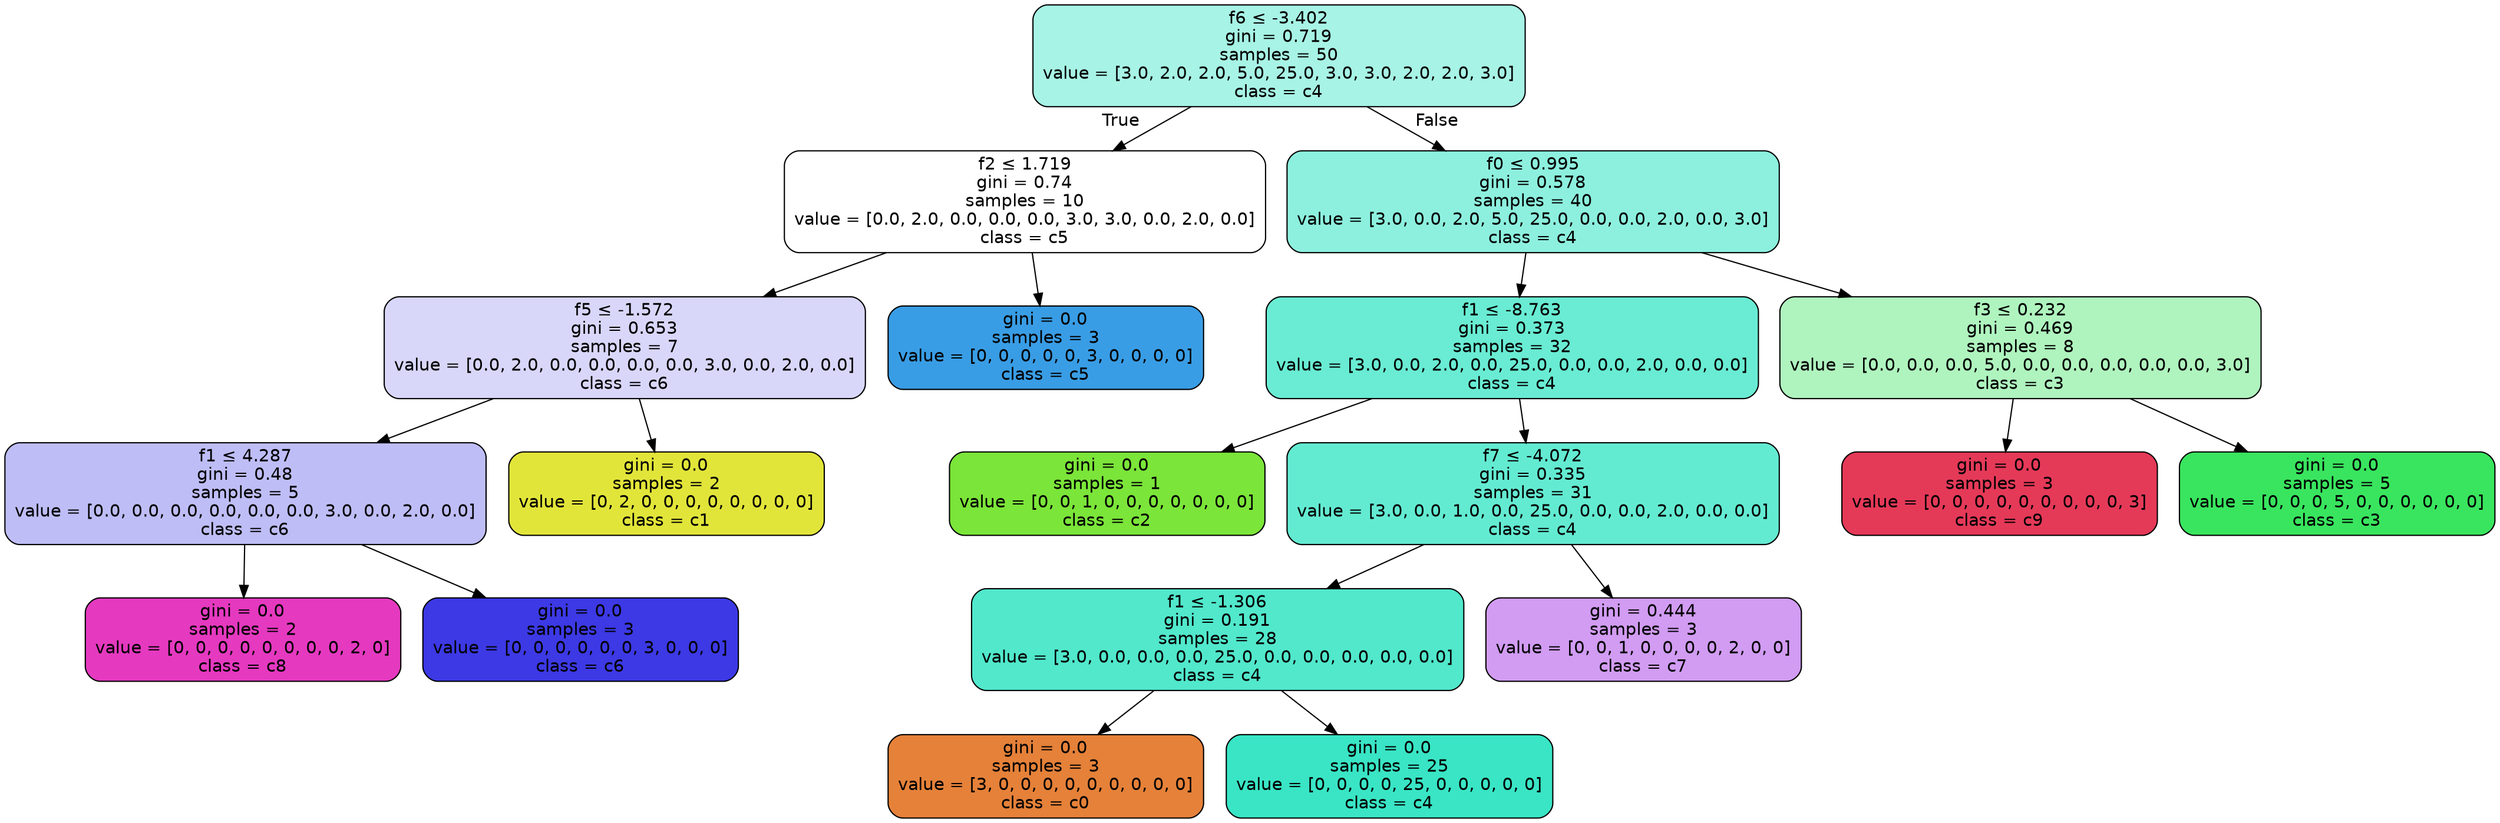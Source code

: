 digraph Tree {
node [shape=box, style="filled, rounded", color="black", fontname=helvetica] ;
edge [fontname=helvetica] ;
0 [label=<f6 &le; -3.402<br/>gini = 0.719<br/>samples = 50<br/>value = [3.0, 2.0, 2.0, 5.0, 25.0, 3.0, 3.0, 2.0, 2.0, 3.0]<br/>class = c4>, fillcolor="#39e5c571"] ;
1 [label=<f2 &le; 1.719<br/>gini = 0.74<br/>samples = 10<br/>value = [0.0, 2.0, 0.0, 0.0, 0.0, 3.0, 3.0, 0.0, 2.0, 0.0]<br/>class = c5>, fillcolor="#399de500"] ;
0 -> 1 [labeldistance=2.5, labelangle=45, headlabel="True"] ;
2 [label=<f5 &le; -1.572<br/>gini = 0.653<br/>samples = 7<br/>value = [0.0, 2.0, 0.0, 0.0, 0.0, 0.0, 3.0, 0.0, 2.0, 0.0]<br/>class = c6>, fillcolor="#3c39e533"] ;
1 -> 2 ;
3 [label=<f1 &le; 4.287<br/>gini = 0.48<br/>samples = 5<br/>value = [0.0, 0.0, 0.0, 0.0, 0.0, 0.0, 3.0, 0.0, 2.0, 0.0]<br/>class = c6>, fillcolor="#3c39e555"] ;
2 -> 3 ;
4 [label=<gini = 0.0<br/>samples = 2<br/>value = [0, 0, 0, 0, 0, 0, 0, 0, 2, 0]<br/>class = c8>, fillcolor="#e539c0ff"] ;
3 -> 4 ;
5 [label=<gini = 0.0<br/>samples = 3<br/>value = [0, 0, 0, 0, 0, 0, 3, 0, 0, 0]<br/>class = c6>, fillcolor="#3c39e5ff"] ;
3 -> 5 ;
6 [label=<gini = 0.0<br/>samples = 2<br/>value = [0, 2, 0, 0, 0, 0, 0, 0, 0, 0]<br/>class = c1>, fillcolor="#e2e539ff"] ;
2 -> 6 ;
7 [label=<gini = 0.0<br/>samples = 3<br/>value = [0, 0, 0, 0, 0, 3, 0, 0, 0, 0]<br/>class = c5>, fillcolor="#399de5ff"] ;
1 -> 7 ;
8 [label=<f0 &le; 0.995<br/>gini = 0.578<br/>samples = 40<br/>value = [3.0, 0.0, 2.0, 5.0, 25.0, 0.0, 0.0, 2.0, 0.0, 3.0]<br/>class = c4>, fillcolor="#39e5c592"] ;
0 -> 8 [labeldistance=2.5, labelangle=-45, headlabel="False"] ;
9 [label=<f1 &le; -8.763<br/>gini = 0.373<br/>samples = 32<br/>value = [3.0, 0.0, 2.0, 0.0, 25.0, 0.0, 0.0, 2.0, 0.0, 0.0]<br/>class = c4>, fillcolor="#39e5c5c1"] ;
8 -> 9 ;
10 [label=<gini = 0.0<br/>samples = 1<br/>value = [0, 0, 1, 0, 0, 0, 0, 0, 0, 0]<br/>class = c2>, fillcolor="#7be539ff"] ;
9 -> 10 ;
11 [label=<f7 &le; -4.072<br/>gini = 0.335<br/>samples = 31<br/>value = [3.0, 0.0, 1.0, 0.0, 25.0, 0.0, 0.0, 2.0, 0.0, 0.0]<br/>class = c4>, fillcolor="#39e5c5c8"] ;
9 -> 11 ;
12 [label=<f1 &le; -1.306<br/>gini = 0.191<br/>samples = 28<br/>value = [3.0, 0.0, 0.0, 0.0, 25.0, 0.0, 0.0, 0.0, 0.0, 0.0]<br/>class = c4>, fillcolor="#39e5c5e0"] ;
11 -> 12 ;
13 [label=<gini = 0.0<br/>samples = 3<br/>value = [3, 0, 0, 0, 0, 0, 0, 0, 0, 0]<br/>class = c0>, fillcolor="#e58139ff"] ;
12 -> 13 ;
14 [label=<gini = 0.0<br/>samples = 25<br/>value = [0, 0, 0, 0, 25, 0, 0, 0, 0, 0]<br/>class = c4>, fillcolor="#39e5c5ff"] ;
12 -> 14 ;
15 [label=<gini = 0.444<br/>samples = 3<br/>value = [0, 0, 1, 0, 0, 0, 0, 2, 0, 0]<br/>class = c7>, fillcolor="#a339e57f"] ;
11 -> 15 ;
16 [label=<f3 &le; 0.232<br/>gini = 0.469<br/>samples = 8<br/>value = [0.0, 0.0, 0.0, 5.0, 0.0, 0.0, 0.0, 0.0, 0.0, 3.0]<br/>class = c3>, fillcolor="#39e55e66"] ;
8 -> 16 ;
17 [label=<gini = 0.0<br/>samples = 3<br/>value = [0, 0, 0, 0, 0, 0, 0, 0, 0, 3]<br/>class = c9>, fillcolor="#e53958ff"] ;
16 -> 17 ;
18 [label=<gini = 0.0<br/>samples = 5<br/>value = [0, 0, 0, 5, 0, 0, 0, 0, 0, 0]<br/>class = c3>, fillcolor="#39e55eff"] ;
16 -> 18 ;
}
